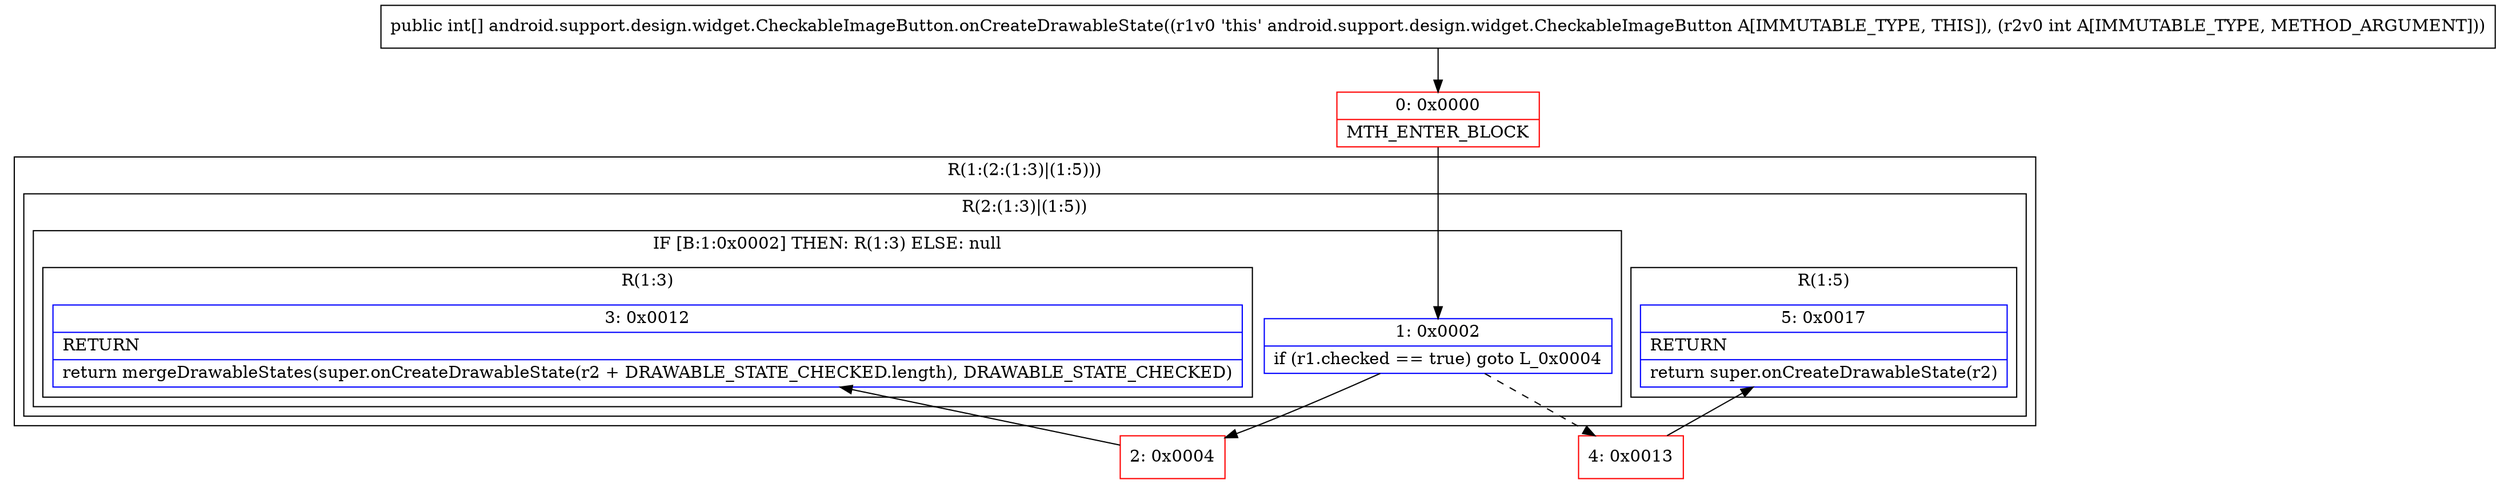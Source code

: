 digraph "CFG forandroid.support.design.widget.CheckableImageButton.onCreateDrawableState(I)[I" {
subgraph cluster_Region_1053647054 {
label = "R(1:(2:(1:3)|(1:5)))";
node [shape=record,color=blue];
subgraph cluster_Region_1841502977 {
label = "R(2:(1:3)|(1:5))";
node [shape=record,color=blue];
subgraph cluster_IfRegion_1699246250 {
label = "IF [B:1:0x0002] THEN: R(1:3) ELSE: null";
node [shape=record,color=blue];
Node_1 [shape=record,label="{1\:\ 0x0002|if (r1.checked == true) goto L_0x0004\l}"];
subgraph cluster_Region_1077150289 {
label = "R(1:3)";
node [shape=record,color=blue];
Node_3 [shape=record,label="{3\:\ 0x0012|RETURN\l|return mergeDrawableStates(super.onCreateDrawableState(r2 + DRAWABLE_STATE_CHECKED.length), DRAWABLE_STATE_CHECKED)\l}"];
}
}
subgraph cluster_Region_355123593 {
label = "R(1:5)";
node [shape=record,color=blue];
Node_5 [shape=record,label="{5\:\ 0x0017|RETURN\l|return super.onCreateDrawableState(r2)\l}"];
}
}
}
Node_0 [shape=record,color=red,label="{0\:\ 0x0000|MTH_ENTER_BLOCK\l}"];
Node_2 [shape=record,color=red,label="{2\:\ 0x0004}"];
Node_4 [shape=record,color=red,label="{4\:\ 0x0013}"];
MethodNode[shape=record,label="{public int[] android.support.design.widget.CheckableImageButton.onCreateDrawableState((r1v0 'this' android.support.design.widget.CheckableImageButton A[IMMUTABLE_TYPE, THIS]), (r2v0 int A[IMMUTABLE_TYPE, METHOD_ARGUMENT])) }"];
MethodNode -> Node_0;
Node_1 -> Node_2;
Node_1 -> Node_4[style=dashed];
Node_0 -> Node_1;
Node_2 -> Node_3;
Node_4 -> Node_5;
}

